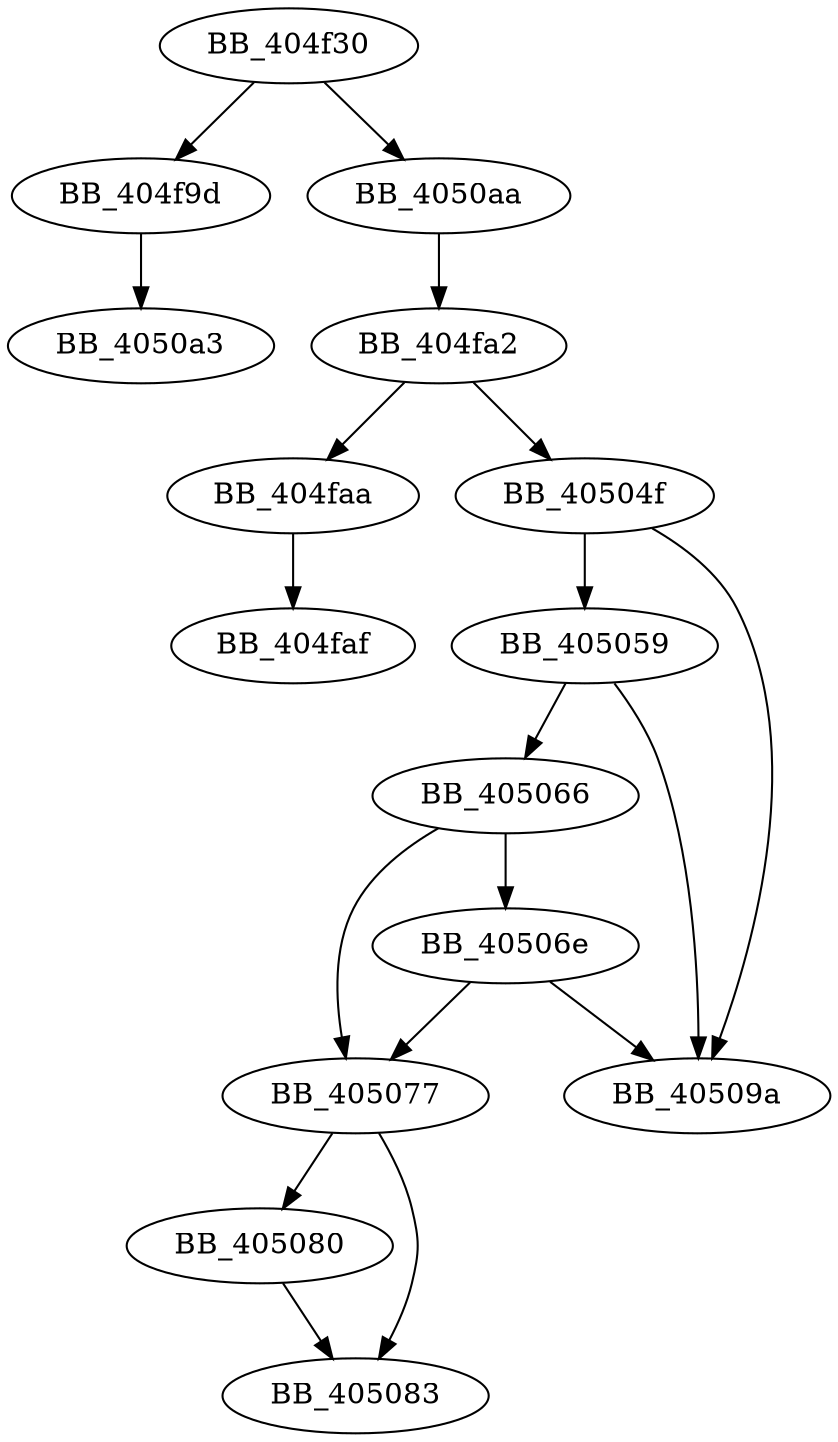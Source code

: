 DiGraph sub_404F30{
BB_404f30->BB_404f9d
BB_404f30->BB_4050aa
BB_404f9d->BB_4050a3
BB_404fa2->BB_404faa
BB_404fa2->BB_40504f
BB_404faa->BB_404faf
BB_40504f->BB_405059
BB_40504f->BB_40509a
BB_405059->BB_405066
BB_405059->BB_40509a
BB_405066->BB_40506e
BB_405066->BB_405077
BB_40506e->BB_405077
BB_40506e->BB_40509a
BB_405077->BB_405080
BB_405077->BB_405083
BB_405080->BB_405083
BB_4050aa->BB_404fa2
}
